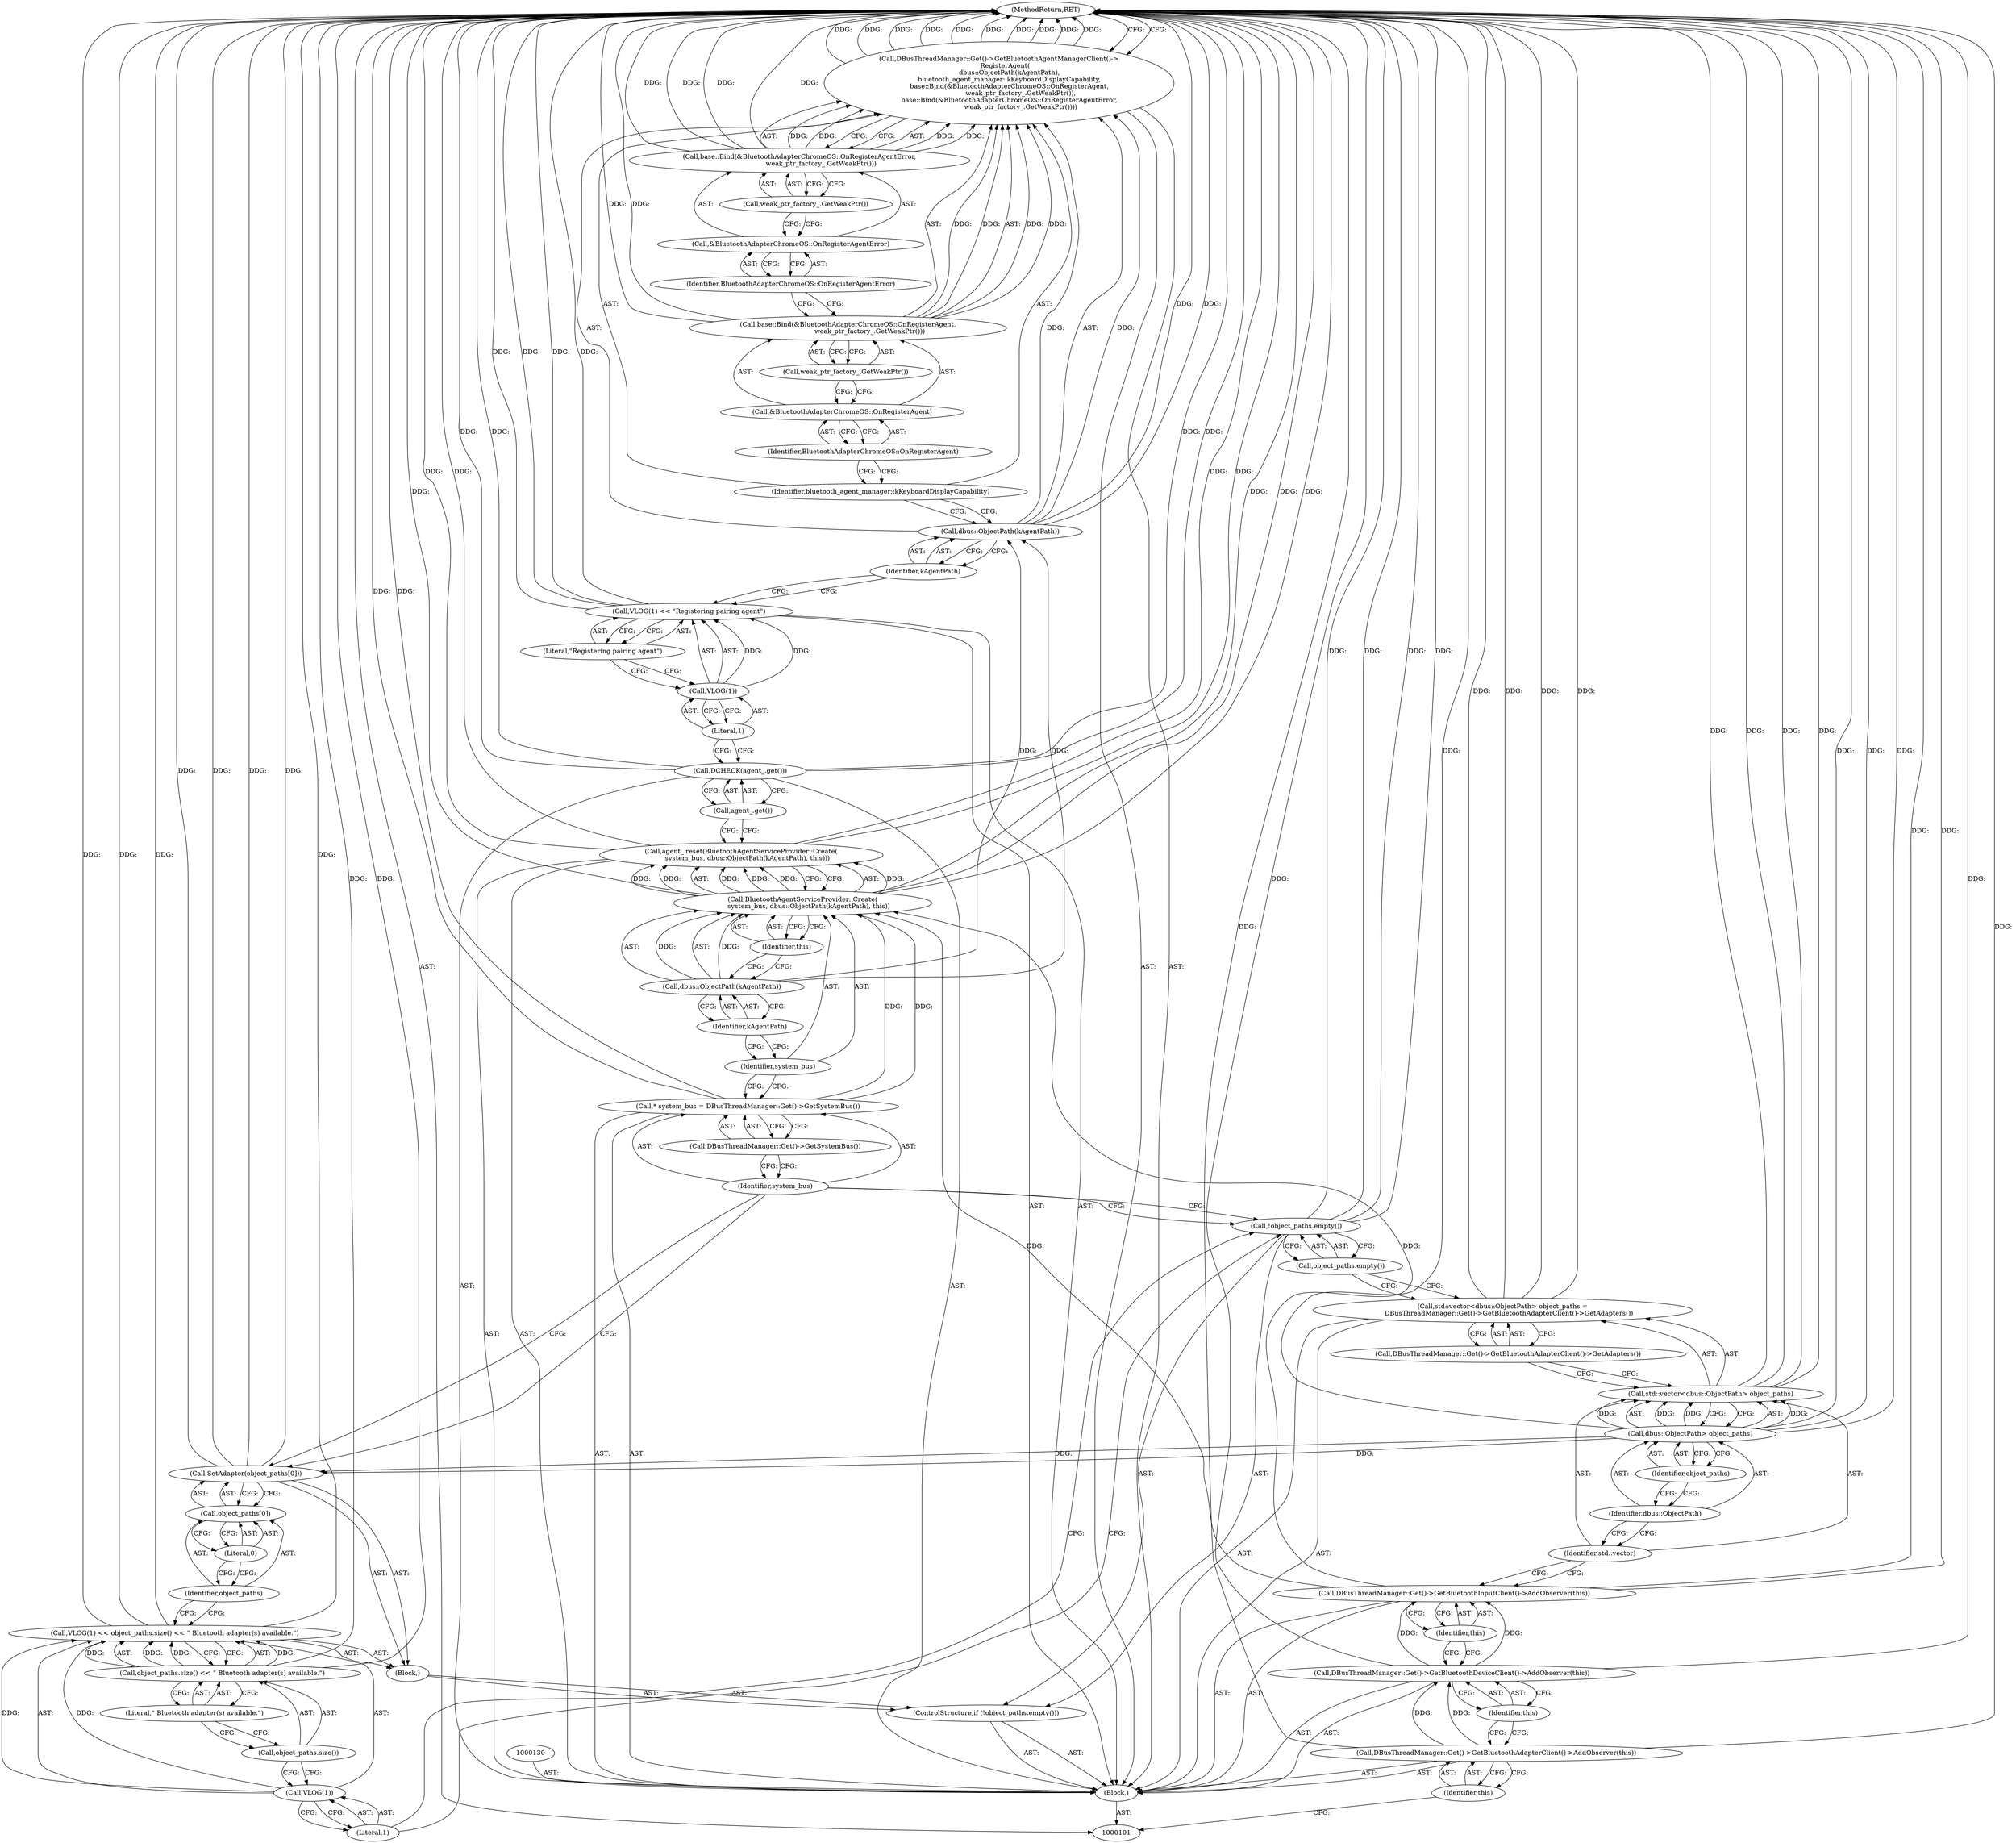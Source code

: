 digraph "0_Chrome_d358f57009b85fb7440208afa5ba87636b491889_0" {
"1000158" [label="(MethodReturn,RET)"];
"1000116" [label="(ControlStructure,if (!object_paths.empty()))"];
"1000119" [label="(Block,)"];
"1000117" [label="(Call,!object_paths.empty())"];
"1000118" [label="(Call,object_paths.empty())"];
"1000122" [label="(Literal,1)"];
"1000123" [label="(Call,object_paths.size() << \" Bluetooth adapter(s) available.\")"];
"1000124" [label="(Call,object_paths.size())"];
"1000125" [label="(Literal,\" Bluetooth adapter(s) available.\")"];
"1000120" [label="(Call,VLOG(1) << object_paths.size() << \" Bluetooth adapter(s) available.\")"];
"1000121" [label="(Call,VLOG(1))"];
"1000127" [label="(Call,object_paths[0])"];
"1000128" [label="(Identifier,object_paths)"];
"1000129" [label="(Literal,0)"];
"1000126" [label="(Call,SetAdapter(object_paths[0]))"];
"1000131" [label="(Call,* system_bus = DBusThreadManager::Get()->GetSystemBus())"];
"1000132" [label="(Identifier,system_bus)"];
"1000133" [label="(Call,DBusThreadManager::Get()->GetSystemBus())"];
"1000135" [label="(Call,BluetoothAgentServiceProvider::Create(\n      system_bus, dbus::ObjectPath(kAgentPath), this))"];
"1000134" [label="(Call,agent_.reset(BluetoothAgentServiceProvider::Create(\n      system_bus, dbus::ObjectPath(kAgentPath), this)))"];
"1000137" [label="(Call,dbus::ObjectPath(kAgentPath))"];
"1000138" [label="(Identifier,kAgentPath)"];
"1000139" [label="(Identifier,this)"];
"1000136" [label="(Identifier,system_bus)"];
"1000140" [label="(Call,DCHECK(agent_.get()))"];
"1000141" [label="(Call,agent_.get())"];
"1000102" [label="(Block,)"];
"1000145" [label="(Literal,\"Registering pairing agent\")"];
"1000142" [label="(Call,VLOG(1) << \"Registering pairing agent\")"];
"1000143" [label="(Call,VLOG(1))"];
"1000144" [label="(Literal,1)"];
"1000146" [label="(Call,DBusThreadManager::Get()->GetBluetoothAgentManagerClient()->\n      RegisterAgent(\n          dbus::ObjectPath(kAgentPath),\n          bluetooth_agent_manager::kKeyboardDisplayCapability,\n          base::Bind(&BluetoothAdapterChromeOS::OnRegisterAgent,\n                     weak_ptr_factory_.GetWeakPtr()),\n          base::Bind(&BluetoothAdapterChromeOS::OnRegisterAgentError,\n                     weak_ptr_factory_.GetWeakPtr())))"];
"1000147" [label="(Call,dbus::ObjectPath(kAgentPath))"];
"1000148" [label="(Identifier,kAgentPath)"];
"1000149" [label="(Identifier,bluetooth_agent_manager::kKeyboardDisplayCapability)"];
"1000150" [label="(Call,base::Bind(&BluetoothAdapterChromeOS::OnRegisterAgent,\n                     weak_ptr_factory_.GetWeakPtr()))"];
"1000151" [label="(Call,&BluetoothAdapterChromeOS::OnRegisterAgent)"];
"1000152" [label="(Identifier,BluetoothAdapterChromeOS::OnRegisterAgent)"];
"1000153" [label="(Call,weak_ptr_factory_.GetWeakPtr())"];
"1000154" [label="(Call,base::Bind(&BluetoothAdapterChromeOS::OnRegisterAgentError,\n                     weak_ptr_factory_.GetWeakPtr()))"];
"1000155" [label="(Call,&BluetoothAdapterChromeOS::OnRegisterAgentError)"];
"1000156" [label="(Identifier,BluetoothAdapterChromeOS::OnRegisterAgentError)"];
"1000157" [label="(Call,weak_ptr_factory_.GetWeakPtr())"];
"1000103" [label="(Call,DBusThreadManager::Get()->GetBluetoothAdapterClient()->AddObserver(this))"];
"1000104" [label="(Identifier,this)"];
"1000105" [label="(Call,DBusThreadManager::Get()->GetBluetoothDeviceClient()->AddObserver(this))"];
"1000106" [label="(Identifier,this)"];
"1000107" [label="(Call,DBusThreadManager::Get()->GetBluetoothInputClient()->AddObserver(this))"];
"1000108" [label="(Identifier,this)"];
"1000112" [label="(Call,dbus::ObjectPath> object_paths)"];
"1000113" [label="(Identifier,dbus::ObjectPath)"];
"1000109" [label="(Call,std::vector<dbus::ObjectPath> object_paths =\n      DBusThreadManager::Get()->GetBluetoothAdapterClient()->GetAdapters())"];
"1000110" [label="(Call,std::vector<dbus::ObjectPath> object_paths)"];
"1000111" [label="(Identifier,std::vector)"];
"1000114" [label="(Identifier,object_paths)"];
"1000115" [label="(Call,DBusThreadManager::Get()->GetBluetoothAdapterClient()->GetAdapters())"];
"1000158" -> "1000101"  [label="AST: "];
"1000158" -> "1000146"  [label="CFG: "];
"1000117" -> "1000158"  [label="DDG: "];
"1000117" -> "1000158"  [label="DDG: "];
"1000126" -> "1000158"  [label="DDG: "];
"1000126" -> "1000158"  [label="DDG: "];
"1000142" -> "1000158"  [label="DDG: "];
"1000142" -> "1000158"  [label="DDG: "];
"1000154" -> "1000158"  [label="DDG: "];
"1000154" -> "1000158"  [label="DDG: "];
"1000105" -> "1000158"  [label="DDG: "];
"1000112" -> "1000158"  [label="DDG: "];
"1000112" -> "1000158"  [label="DDG: "];
"1000140" -> "1000158"  [label="DDG: "];
"1000140" -> "1000158"  [label="DDG: "];
"1000109" -> "1000158"  [label="DDG: "];
"1000109" -> "1000158"  [label="DDG: "];
"1000146" -> "1000158"  [label="DDG: "];
"1000146" -> "1000158"  [label="DDG: "];
"1000146" -> "1000158"  [label="DDG: "];
"1000146" -> "1000158"  [label="DDG: "];
"1000146" -> "1000158"  [label="DDG: "];
"1000107" -> "1000158"  [label="DDG: "];
"1000150" -> "1000158"  [label="DDG: "];
"1000120" -> "1000158"  [label="DDG: "];
"1000120" -> "1000158"  [label="DDG: "];
"1000135" -> "1000158"  [label="DDG: "];
"1000135" -> "1000158"  [label="DDG: "];
"1000103" -> "1000158"  [label="DDG: "];
"1000134" -> "1000158"  [label="DDG: "];
"1000134" -> "1000158"  [label="DDG: "];
"1000147" -> "1000158"  [label="DDG: "];
"1000131" -> "1000158"  [label="DDG: "];
"1000110" -> "1000158"  [label="DDG: "];
"1000110" -> "1000158"  [label="DDG: "];
"1000123" -> "1000158"  [label="DDG: "];
"1000116" -> "1000102"  [label="AST: "];
"1000117" -> "1000116"  [label="AST: "];
"1000119" -> "1000116"  [label="AST: "];
"1000119" -> "1000116"  [label="AST: "];
"1000120" -> "1000119"  [label="AST: "];
"1000126" -> "1000119"  [label="AST: "];
"1000117" -> "1000116"  [label="AST: "];
"1000117" -> "1000118"  [label="CFG: "];
"1000118" -> "1000117"  [label="AST: "];
"1000122" -> "1000117"  [label="CFG: "];
"1000132" -> "1000117"  [label="CFG: "];
"1000117" -> "1000158"  [label="DDG: "];
"1000117" -> "1000158"  [label="DDG: "];
"1000118" -> "1000117"  [label="AST: "];
"1000118" -> "1000109"  [label="CFG: "];
"1000117" -> "1000118"  [label="CFG: "];
"1000122" -> "1000121"  [label="AST: "];
"1000122" -> "1000117"  [label="CFG: "];
"1000121" -> "1000122"  [label="CFG: "];
"1000123" -> "1000120"  [label="AST: "];
"1000123" -> "1000125"  [label="CFG: "];
"1000124" -> "1000123"  [label="AST: "];
"1000125" -> "1000123"  [label="AST: "];
"1000120" -> "1000123"  [label="CFG: "];
"1000123" -> "1000158"  [label="DDG: "];
"1000123" -> "1000120"  [label="DDG: "];
"1000123" -> "1000120"  [label="DDG: "];
"1000124" -> "1000123"  [label="AST: "];
"1000124" -> "1000121"  [label="CFG: "];
"1000125" -> "1000124"  [label="CFG: "];
"1000125" -> "1000123"  [label="AST: "];
"1000125" -> "1000124"  [label="CFG: "];
"1000123" -> "1000125"  [label="CFG: "];
"1000120" -> "1000119"  [label="AST: "];
"1000120" -> "1000123"  [label="CFG: "];
"1000121" -> "1000120"  [label="AST: "];
"1000123" -> "1000120"  [label="AST: "];
"1000128" -> "1000120"  [label="CFG: "];
"1000120" -> "1000158"  [label="DDG: "];
"1000120" -> "1000158"  [label="DDG: "];
"1000121" -> "1000120"  [label="DDG: "];
"1000123" -> "1000120"  [label="DDG: "];
"1000123" -> "1000120"  [label="DDG: "];
"1000121" -> "1000120"  [label="AST: "];
"1000121" -> "1000122"  [label="CFG: "];
"1000122" -> "1000121"  [label="AST: "];
"1000124" -> "1000121"  [label="CFG: "];
"1000121" -> "1000120"  [label="DDG: "];
"1000127" -> "1000126"  [label="AST: "];
"1000127" -> "1000129"  [label="CFG: "];
"1000128" -> "1000127"  [label="AST: "];
"1000129" -> "1000127"  [label="AST: "];
"1000126" -> "1000127"  [label="CFG: "];
"1000128" -> "1000127"  [label="AST: "];
"1000128" -> "1000120"  [label="CFG: "];
"1000129" -> "1000128"  [label="CFG: "];
"1000129" -> "1000127"  [label="AST: "];
"1000129" -> "1000128"  [label="CFG: "];
"1000127" -> "1000129"  [label="CFG: "];
"1000126" -> "1000119"  [label="AST: "];
"1000126" -> "1000127"  [label="CFG: "];
"1000127" -> "1000126"  [label="AST: "];
"1000132" -> "1000126"  [label="CFG: "];
"1000126" -> "1000158"  [label="DDG: "];
"1000126" -> "1000158"  [label="DDG: "];
"1000112" -> "1000126"  [label="DDG: "];
"1000131" -> "1000102"  [label="AST: "];
"1000131" -> "1000133"  [label="CFG: "];
"1000132" -> "1000131"  [label="AST: "];
"1000133" -> "1000131"  [label="AST: "];
"1000136" -> "1000131"  [label="CFG: "];
"1000131" -> "1000158"  [label="DDG: "];
"1000131" -> "1000135"  [label="DDG: "];
"1000132" -> "1000131"  [label="AST: "];
"1000132" -> "1000126"  [label="CFG: "];
"1000132" -> "1000117"  [label="CFG: "];
"1000133" -> "1000132"  [label="CFG: "];
"1000133" -> "1000131"  [label="AST: "];
"1000133" -> "1000132"  [label="CFG: "];
"1000131" -> "1000133"  [label="CFG: "];
"1000135" -> "1000134"  [label="AST: "];
"1000135" -> "1000139"  [label="CFG: "];
"1000136" -> "1000135"  [label="AST: "];
"1000137" -> "1000135"  [label="AST: "];
"1000139" -> "1000135"  [label="AST: "];
"1000134" -> "1000135"  [label="CFG: "];
"1000135" -> "1000158"  [label="DDG: "];
"1000135" -> "1000158"  [label="DDG: "];
"1000135" -> "1000134"  [label="DDG: "];
"1000135" -> "1000134"  [label="DDG: "];
"1000135" -> "1000134"  [label="DDG: "];
"1000131" -> "1000135"  [label="DDG: "];
"1000137" -> "1000135"  [label="DDG: "];
"1000107" -> "1000135"  [label="DDG: "];
"1000134" -> "1000102"  [label="AST: "];
"1000134" -> "1000135"  [label="CFG: "];
"1000135" -> "1000134"  [label="AST: "];
"1000141" -> "1000134"  [label="CFG: "];
"1000134" -> "1000158"  [label="DDG: "];
"1000134" -> "1000158"  [label="DDG: "];
"1000135" -> "1000134"  [label="DDG: "];
"1000135" -> "1000134"  [label="DDG: "];
"1000135" -> "1000134"  [label="DDG: "];
"1000137" -> "1000135"  [label="AST: "];
"1000137" -> "1000138"  [label="CFG: "];
"1000138" -> "1000137"  [label="AST: "];
"1000139" -> "1000137"  [label="CFG: "];
"1000137" -> "1000135"  [label="DDG: "];
"1000137" -> "1000147"  [label="DDG: "];
"1000138" -> "1000137"  [label="AST: "];
"1000138" -> "1000136"  [label="CFG: "];
"1000137" -> "1000138"  [label="CFG: "];
"1000139" -> "1000135"  [label="AST: "];
"1000139" -> "1000137"  [label="CFG: "];
"1000135" -> "1000139"  [label="CFG: "];
"1000136" -> "1000135"  [label="AST: "];
"1000136" -> "1000131"  [label="CFG: "];
"1000138" -> "1000136"  [label="CFG: "];
"1000140" -> "1000102"  [label="AST: "];
"1000140" -> "1000141"  [label="CFG: "];
"1000141" -> "1000140"  [label="AST: "];
"1000144" -> "1000140"  [label="CFG: "];
"1000140" -> "1000158"  [label="DDG: "];
"1000140" -> "1000158"  [label="DDG: "];
"1000141" -> "1000140"  [label="AST: "];
"1000141" -> "1000134"  [label="CFG: "];
"1000140" -> "1000141"  [label="CFG: "];
"1000102" -> "1000101"  [label="AST: "];
"1000103" -> "1000102"  [label="AST: "];
"1000105" -> "1000102"  [label="AST: "];
"1000107" -> "1000102"  [label="AST: "];
"1000109" -> "1000102"  [label="AST: "];
"1000116" -> "1000102"  [label="AST: "];
"1000130" -> "1000102"  [label="AST: "];
"1000131" -> "1000102"  [label="AST: "];
"1000134" -> "1000102"  [label="AST: "];
"1000140" -> "1000102"  [label="AST: "];
"1000142" -> "1000102"  [label="AST: "];
"1000146" -> "1000102"  [label="AST: "];
"1000145" -> "1000142"  [label="AST: "];
"1000145" -> "1000143"  [label="CFG: "];
"1000142" -> "1000145"  [label="CFG: "];
"1000142" -> "1000102"  [label="AST: "];
"1000142" -> "1000145"  [label="CFG: "];
"1000143" -> "1000142"  [label="AST: "];
"1000145" -> "1000142"  [label="AST: "];
"1000148" -> "1000142"  [label="CFG: "];
"1000142" -> "1000158"  [label="DDG: "];
"1000142" -> "1000158"  [label="DDG: "];
"1000143" -> "1000142"  [label="DDG: "];
"1000143" -> "1000142"  [label="AST: "];
"1000143" -> "1000144"  [label="CFG: "];
"1000144" -> "1000143"  [label="AST: "];
"1000145" -> "1000143"  [label="CFG: "];
"1000143" -> "1000142"  [label="DDG: "];
"1000144" -> "1000143"  [label="AST: "];
"1000144" -> "1000140"  [label="CFG: "];
"1000143" -> "1000144"  [label="CFG: "];
"1000146" -> "1000102"  [label="AST: "];
"1000146" -> "1000154"  [label="CFG: "];
"1000147" -> "1000146"  [label="AST: "];
"1000149" -> "1000146"  [label="AST: "];
"1000150" -> "1000146"  [label="AST: "];
"1000154" -> "1000146"  [label="AST: "];
"1000158" -> "1000146"  [label="CFG: "];
"1000146" -> "1000158"  [label="DDG: "];
"1000146" -> "1000158"  [label="DDG: "];
"1000146" -> "1000158"  [label="DDG: "];
"1000146" -> "1000158"  [label="DDG: "];
"1000146" -> "1000158"  [label="DDG: "];
"1000147" -> "1000146"  [label="DDG: "];
"1000150" -> "1000146"  [label="DDG: "];
"1000150" -> "1000146"  [label="DDG: "];
"1000154" -> "1000146"  [label="DDG: "];
"1000154" -> "1000146"  [label="DDG: "];
"1000147" -> "1000146"  [label="AST: "];
"1000147" -> "1000148"  [label="CFG: "];
"1000148" -> "1000147"  [label="AST: "];
"1000149" -> "1000147"  [label="CFG: "];
"1000147" -> "1000158"  [label="DDG: "];
"1000147" -> "1000146"  [label="DDG: "];
"1000137" -> "1000147"  [label="DDG: "];
"1000148" -> "1000147"  [label="AST: "];
"1000148" -> "1000142"  [label="CFG: "];
"1000147" -> "1000148"  [label="CFG: "];
"1000149" -> "1000146"  [label="AST: "];
"1000149" -> "1000147"  [label="CFG: "];
"1000152" -> "1000149"  [label="CFG: "];
"1000150" -> "1000146"  [label="AST: "];
"1000150" -> "1000153"  [label="CFG: "];
"1000151" -> "1000150"  [label="AST: "];
"1000153" -> "1000150"  [label="AST: "];
"1000156" -> "1000150"  [label="CFG: "];
"1000150" -> "1000158"  [label="DDG: "];
"1000150" -> "1000146"  [label="DDG: "];
"1000150" -> "1000146"  [label="DDG: "];
"1000151" -> "1000150"  [label="AST: "];
"1000151" -> "1000152"  [label="CFG: "];
"1000152" -> "1000151"  [label="AST: "];
"1000153" -> "1000151"  [label="CFG: "];
"1000152" -> "1000151"  [label="AST: "];
"1000152" -> "1000149"  [label="CFG: "];
"1000151" -> "1000152"  [label="CFG: "];
"1000153" -> "1000150"  [label="AST: "];
"1000153" -> "1000151"  [label="CFG: "];
"1000150" -> "1000153"  [label="CFG: "];
"1000154" -> "1000146"  [label="AST: "];
"1000154" -> "1000157"  [label="CFG: "];
"1000155" -> "1000154"  [label="AST: "];
"1000157" -> "1000154"  [label="AST: "];
"1000146" -> "1000154"  [label="CFG: "];
"1000154" -> "1000158"  [label="DDG: "];
"1000154" -> "1000158"  [label="DDG: "];
"1000154" -> "1000146"  [label="DDG: "];
"1000154" -> "1000146"  [label="DDG: "];
"1000155" -> "1000154"  [label="AST: "];
"1000155" -> "1000156"  [label="CFG: "];
"1000156" -> "1000155"  [label="AST: "];
"1000157" -> "1000155"  [label="CFG: "];
"1000156" -> "1000155"  [label="AST: "];
"1000156" -> "1000150"  [label="CFG: "];
"1000155" -> "1000156"  [label="CFG: "];
"1000157" -> "1000154"  [label="AST: "];
"1000157" -> "1000155"  [label="CFG: "];
"1000154" -> "1000157"  [label="CFG: "];
"1000103" -> "1000102"  [label="AST: "];
"1000103" -> "1000104"  [label="CFG: "];
"1000104" -> "1000103"  [label="AST: "];
"1000106" -> "1000103"  [label="CFG: "];
"1000103" -> "1000158"  [label="DDG: "];
"1000103" -> "1000105"  [label="DDG: "];
"1000104" -> "1000103"  [label="AST: "];
"1000104" -> "1000101"  [label="CFG: "];
"1000103" -> "1000104"  [label="CFG: "];
"1000105" -> "1000102"  [label="AST: "];
"1000105" -> "1000106"  [label="CFG: "];
"1000106" -> "1000105"  [label="AST: "];
"1000108" -> "1000105"  [label="CFG: "];
"1000105" -> "1000158"  [label="DDG: "];
"1000103" -> "1000105"  [label="DDG: "];
"1000105" -> "1000107"  [label="DDG: "];
"1000106" -> "1000105"  [label="AST: "];
"1000106" -> "1000103"  [label="CFG: "];
"1000105" -> "1000106"  [label="CFG: "];
"1000107" -> "1000102"  [label="AST: "];
"1000107" -> "1000108"  [label="CFG: "];
"1000108" -> "1000107"  [label="AST: "];
"1000111" -> "1000107"  [label="CFG: "];
"1000107" -> "1000158"  [label="DDG: "];
"1000105" -> "1000107"  [label="DDG: "];
"1000107" -> "1000135"  [label="DDG: "];
"1000108" -> "1000107"  [label="AST: "];
"1000108" -> "1000105"  [label="CFG: "];
"1000107" -> "1000108"  [label="CFG: "];
"1000112" -> "1000110"  [label="AST: "];
"1000112" -> "1000114"  [label="CFG: "];
"1000113" -> "1000112"  [label="AST: "];
"1000114" -> "1000112"  [label="AST: "];
"1000110" -> "1000112"  [label="CFG: "];
"1000112" -> "1000158"  [label="DDG: "];
"1000112" -> "1000158"  [label="DDG: "];
"1000112" -> "1000110"  [label="DDG: "];
"1000112" -> "1000110"  [label="DDG: "];
"1000112" -> "1000126"  [label="DDG: "];
"1000113" -> "1000112"  [label="AST: "];
"1000113" -> "1000111"  [label="CFG: "];
"1000114" -> "1000113"  [label="CFG: "];
"1000109" -> "1000102"  [label="AST: "];
"1000109" -> "1000115"  [label="CFG: "];
"1000110" -> "1000109"  [label="AST: "];
"1000115" -> "1000109"  [label="AST: "];
"1000118" -> "1000109"  [label="CFG: "];
"1000109" -> "1000158"  [label="DDG: "];
"1000109" -> "1000158"  [label="DDG: "];
"1000110" -> "1000109"  [label="AST: "];
"1000110" -> "1000112"  [label="CFG: "];
"1000111" -> "1000110"  [label="AST: "];
"1000112" -> "1000110"  [label="AST: "];
"1000115" -> "1000110"  [label="CFG: "];
"1000110" -> "1000158"  [label="DDG: "];
"1000110" -> "1000158"  [label="DDG: "];
"1000112" -> "1000110"  [label="DDG: "];
"1000112" -> "1000110"  [label="DDG: "];
"1000111" -> "1000110"  [label="AST: "];
"1000111" -> "1000107"  [label="CFG: "];
"1000113" -> "1000111"  [label="CFG: "];
"1000114" -> "1000112"  [label="AST: "];
"1000114" -> "1000113"  [label="CFG: "];
"1000112" -> "1000114"  [label="CFG: "];
"1000115" -> "1000109"  [label="AST: "];
"1000115" -> "1000110"  [label="CFG: "];
"1000109" -> "1000115"  [label="CFG: "];
}
